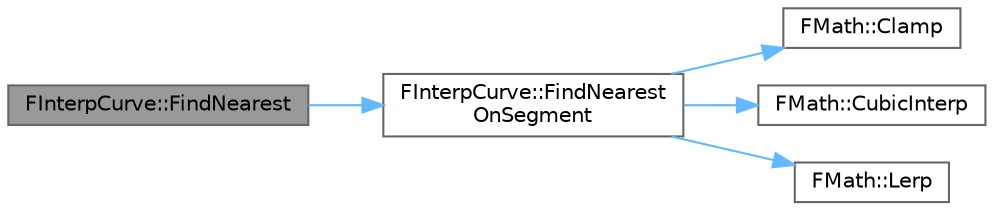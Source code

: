 digraph "FInterpCurve::FindNearest"
{
 // INTERACTIVE_SVG=YES
 // LATEX_PDF_SIZE
  bgcolor="transparent";
  edge [fontname=Helvetica,fontsize=10,labelfontname=Helvetica,labelfontsize=10];
  node [fontname=Helvetica,fontsize=10,shape=box,height=0.2,width=0.4];
  rankdir="LR";
  Node1 [id="Node000001",label="FInterpCurve::FindNearest",height=0.2,width=0.4,color="gray40", fillcolor="grey60", style="filled", fontcolor="black",tooltip="Find the nearest point on spline to the given point."];
  Node1 -> Node2 [id="edge1_Node000001_Node000002",color="steelblue1",style="solid",tooltip=" "];
  Node2 [id="Node000002",label="FInterpCurve::FindNearest\lOnSegment",height=0.2,width=0.4,color="grey40", fillcolor="white", style="filled",URL="$d2/dbf/classFInterpCurve.html#ad89ccfb89b4e39d814454d93db22f56a",tooltip="Find the nearest point (to the given point) on segment between Points[PtIdx] and Points[PtIdx+1]."];
  Node2 -> Node3 [id="edge2_Node000002_Node000003",color="steelblue1",style="solid",tooltip=" "];
  Node3 [id="Node000003",label="FMath::Clamp",height=0.2,width=0.4,color="grey40", fillcolor="white", style="filled",URL="$dc/d20/structFMath.html#a7dbca5929b2ea7f13304eb4c927dab6c",tooltip="Clamps X to be between Min and Max, inclusive."];
  Node2 -> Node4 [id="edge3_Node000002_Node000004",color="steelblue1",style="solid",tooltip=" "];
  Node4 [id="Node000004",label="FMath::CubicInterp",height=0.2,width=0.4,color="grey40", fillcolor="white", style="filled",URL="$dc/d20/structFMath.html#a91dd1545545e6d4609ff270e30e64158",tooltip="Performs a cubic interpolation."];
  Node2 -> Node5 [id="edge4_Node000002_Node000005",color="steelblue1",style="solid",tooltip=" "];
  Node5 [id="Node000005",label="FMath::Lerp",height=0.2,width=0.4,color="grey40", fillcolor="white", style="filled",URL="$dc/d20/structFMath.html#a66fea1deeb3d78e748d87fcf1d4e1a3b",tooltip="Performs a linear interpolation between two values, Alpha ranges from 0-1."];
}
